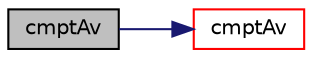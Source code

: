 digraph "cmptAv"
{
  bgcolor="transparent";
  edge [fontname="Helvetica",fontsize="10",labelfontname="Helvetica",labelfontsize="10"];
  node [fontname="Helvetica",fontsize="10",shape=record];
  rankdir="LR";
  Node78192 [label="cmptAv",height=0.2,width=0.4,color="black", fillcolor="grey75", style="filled", fontcolor="black"];
  Node78192 -> Node78193 [color="midnightblue",fontsize="10",style="solid",fontname="Helvetica"];
  Node78193 [label="cmptAv",height=0.2,width=0.4,color="red",URL="$a21851.html#a7af056d5acb329854c78eb3267468c11"];
}
